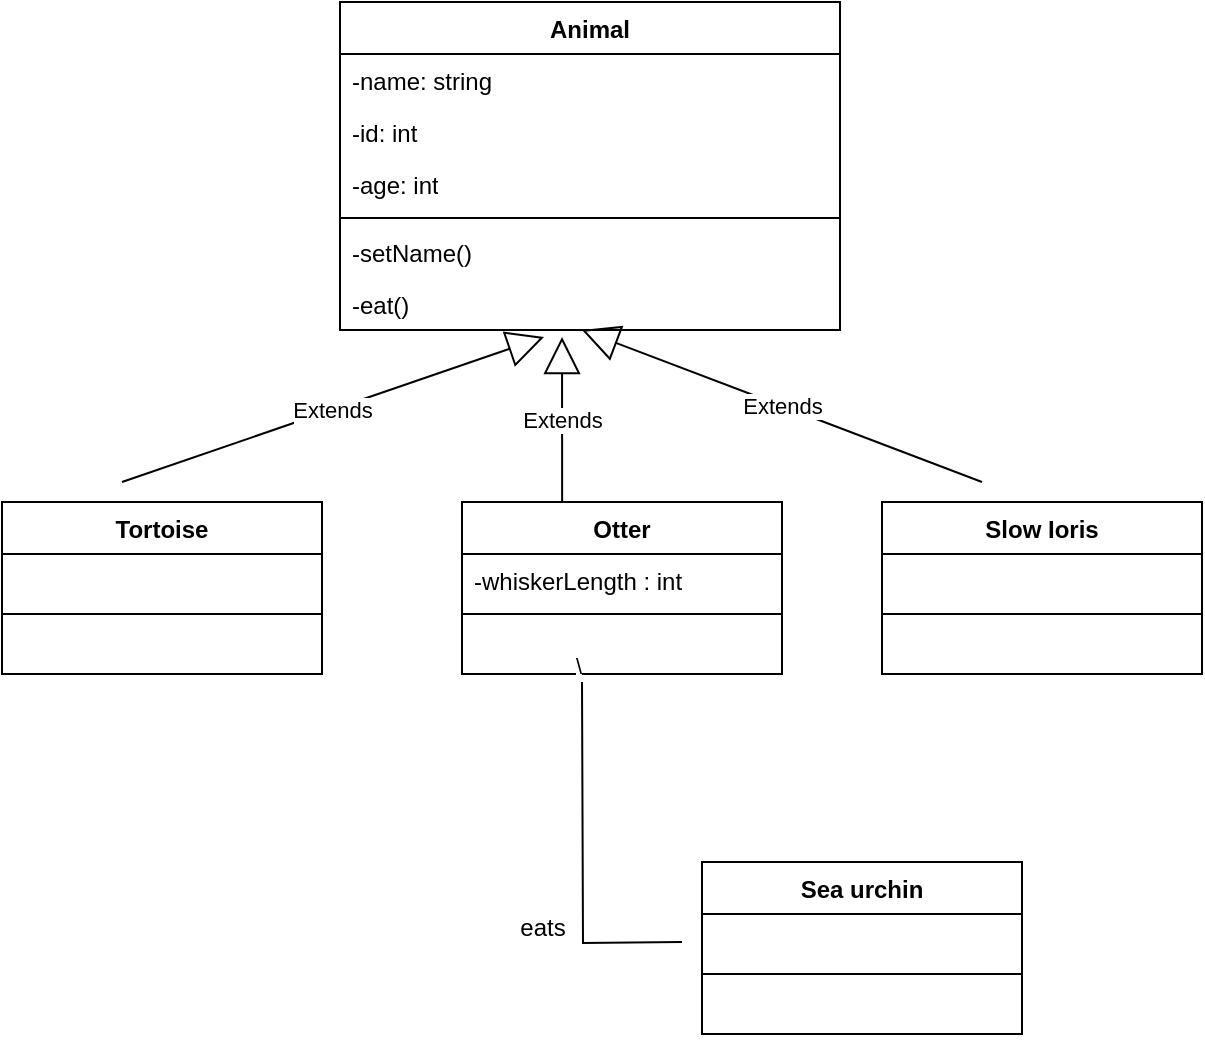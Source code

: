 <mxfile version="28.1.0">
  <diagram name="Page-1" id="Qp-QB70WZDjtmMocrP71">
    <mxGraphModel dx="1306" dy="1946" grid="1" gridSize="10" guides="1" tooltips="1" connect="1" arrows="1" fold="1" page="1" pageScale="1" pageWidth="827" pageHeight="1169" math="0" shadow="0">
      <root>
        <mxCell id="0" />
        <mxCell id="1" parent="0" />
        <mxCell id="hhGjmXkzxzYgpOtRVgji-1" value="Animal" style="swimlane;fontStyle=1;align=center;verticalAlign=top;childLayout=stackLayout;horizontal=1;startSize=26;horizontalStack=0;resizeParent=1;resizeParentMax=0;resizeLast=0;collapsible=1;marginBottom=0;whiteSpace=wrap;html=1;" vertex="1" parent="1">
          <mxGeometry x="289" y="-1160" width="250" height="164" as="geometry" />
        </mxCell>
        <mxCell id="hhGjmXkzxzYgpOtRVgji-2" value="-name: string&lt;table&gt;&lt;tbody&gt;&lt;tr&gt;&lt;td&gt;&lt;br&gt;&lt;/td&gt;&lt;/tr&gt;&lt;tr&gt;&lt;td&gt;&lt;br&gt;&lt;/td&gt;&lt;/tr&gt;&lt;tr&gt;&lt;td&gt;&lt;br&gt;&lt;/td&gt;&lt;/tr&gt;&lt;/tbody&gt;&lt;/table&gt;" style="text;strokeColor=none;fillColor=none;align=left;verticalAlign=top;spacingLeft=4;spacingRight=4;overflow=hidden;rotatable=0;points=[[0,0.5],[1,0.5]];portConstraint=eastwest;whiteSpace=wrap;html=1;" vertex="1" parent="hhGjmXkzxzYgpOtRVgji-1">
          <mxGeometry y="26" width="250" height="26" as="geometry" />
        </mxCell>
        <mxCell id="hhGjmXkzxzYgpOtRVgji-5" value="-id: int" style="text;strokeColor=none;fillColor=none;align=left;verticalAlign=top;spacingLeft=4;spacingRight=4;overflow=hidden;rotatable=0;points=[[0,0.5],[1,0.5]];portConstraint=eastwest;whiteSpace=wrap;html=1;" vertex="1" parent="hhGjmXkzxzYgpOtRVgji-1">
          <mxGeometry y="52" width="250" height="26" as="geometry" />
        </mxCell>
        <mxCell id="hhGjmXkzxzYgpOtRVgji-6" value="-age: int" style="text;strokeColor=none;fillColor=none;align=left;verticalAlign=top;spacingLeft=4;spacingRight=4;overflow=hidden;rotatable=0;points=[[0,0.5],[1,0.5]];portConstraint=eastwest;whiteSpace=wrap;html=1;" vertex="1" parent="hhGjmXkzxzYgpOtRVgji-1">
          <mxGeometry y="78" width="250" height="26" as="geometry" />
        </mxCell>
        <mxCell id="hhGjmXkzxzYgpOtRVgji-3" value="" style="line;strokeWidth=1;fillColor=none;align=left;verticalAlign=middle;spacingTop=-1;spacingLeft=3;spacingRight=3;rotatable=0;labelPosition=right;points=[];portConstraint=eastwest;strokeColor=inherit;" vertex="1" parent="hhGjmXkzxzYgpOtRVgji-1">
          <mxGeometry y="104" width="250" height="8" as="geometry" />
        </mxCell>
        <mxCell id="hhGjmXkzxzYgpOtRVgji-4" value="-setName()" style="text;strokeColor=none;fillColor=none;align=left;verticalAlign=top;spacingLeft=4;spacingRight=4;overflow=hidden;rotatable=0;points=[[0,0.5],[1,0.5]];portConstraint=eastwest;whiteSpace=wrap;html=1;" vertex="1" parent="hhGjmXkzxzYgpOtRVgji-1">
          <mxGeometry y="112" width="250" height="26" as="geometry" />
        </mxCell>
        <mxCell id="hhGjmXkzxzYgpOtRVgji-7" value="-eat()" style="text;strokeColor=none;fillColor=none;align=left;verticalAlign=top;spacingLeft=4;spacingRight=4;overflow=hidden;rotatable=0;points=[[0,0.5],[1,0.5]];portConstraint=eastwest;whiteSpace=wrap;html=1;" vertex="1" parent="hhGjmXkzxzYgpOtRVgji-1">
          <mxGeometry y="138" width="250" height="26" as="geometry" />
        </mxCell>
        <mxCell id="hhGjmXkzxzYgpOtRVgji-9" value="Tortoise" style="swimlane;fontStyle=1;align=center;verticalAlign=top;childLayout=stackLayout;horizontal=1;startSize=26;horizontalStack=0;resizeParent=1;resizeParentMax=0;resizeLast=0;collapsible=1;marginBottom=0;whiteSpace=wrap;html=1;" vertex="1" parent="1">
          <mxGeometry x="120" y="-910" width="160" height="86" as="geometry" />
        </mxCell>
        <mxCell id="hhGjmXkzxzYgpOtRVgji-10" value="&amp;nbsp;" style="text;strokeColor=none;fillColor=none;align=left;verticalAlign=top;spacingLeft=4;spacingRight=4;overflow=hidden;rotatable=0;points=[[0,0.5],[1,0.5]];portConstraint=eastwest;whiteSpace=wrap;html=1;" vertex="1" parent="hhGjmXkzxzYgpOtRVgji-9">
          <mxGeometry y="26" width="160" height="26" as="geometry" />
        </mxCell>
        <mxCell id="hhGjmXkzxzYgpOtRVgji-11" value="" style="line;strokeWidth=1;fillColor=none;align=left;verticalAlign=middle;spacingTop=-1;spacingLeft=3;spacingRight=3;rotatable=0;labelPosition=right;points=[];portConstraint=eastwest;strokeColor=inherit;" vertex="1" parent="hhGjmXkzxzYgpOtRVgji-9">
          <mxGeometry y="52" width="160" height="8" as="geometry" />
        </mxCell>
        <mxCell id="hhGjmXkzxzYgpOtRVgji-12" value="&amp;nbsp;" style="text;strokeColor=none;fillColor=none;align=left;verticalAlign=top;spacingLeft=4;spacingRight=4;overflow=hidden;rotatable=0;points=[[0,0.5],[1,0.5]];portConstraint=eastwest;whiteSpace=wrap;html=1;" vertex="1" parent="hhGjmXkzxzYgpOtRVgji-9">
          <mxGeometry y="60" width="160" height="26" as="geometry" />
        </mxCell>
        <mxCell id="hhGjmXkzxzYgpOtRVgji-13" value="Otter" style="swimlane;fontStyle=1;align=center;verticalAlign=top;childLayout=stackLayout;horizontal=1;startSize=26;horizontalStack=0;resizeParent=1;resizeParentMax=0;resizeLast=0;collapsible=1;marginBottom=0;whiteSpace=wrap;html=1;" vertex="1" parent="1">
          <mxGeometry x="350" y="-910" width="160" height="86" as="geometry" />
        </mxCell>
        <mxCell id="hhGjmXkzxzYgpOtRVgji-14" value="-whiskerLength : int" style="text;strokeColor=none;fillColor=none;align=left;verticalAlign=top;spacingLeft=4;spacingRight=4;overflow=hidden;rotatable=0;points=[[0,0.5],[1,0.5]];portConstraint=eastwest;whiteSpace=wrap;html=1;" vertex="1" parent="hhGjmXkzxzYgpOtRVgji-13">
          <mxGeometry y="26" width="160" height="26" as="geometry" />
        </mxCell>
        <mxCell id="hhGjmXkzxzYgpOtRVgji-15" value="" style="line;strokeWidth=1;fillColor=none;align=left;verticalAlign=middle;spacingTop=-1;spacingLeft=3;spacingRight=3;rotatable=0;labelPosition=right;points=[];portConstraint=eastwest;strokeColor=inherit;" vertex="1" parent="hhGjmXkzxzYgpOtRVgji-13">
          <mxGeometry y="52" width="160" height="8" as="geometry" />
        </mxCell>
        <mxCell id="hhGjmXkzxzYgpOtRVgji-16" value="&amp;nbsp;" style="text;strokeColor=none;fillColor=none;align=left;verticalAlign=top;spacingLeft=4;spacingRight=4;overflow=hidden;rotatable=0;points=[[0,0.5],[1,0.5]];portConstraint=eastwest;whiteSpace=wrap;html=1;" vertex="1" parent="hhGjmXkzxzYgpOtRVgji-13">
          <mxGeometry y="60" width="160" height="26" as="geometry" />
        </mxCell>
        <mxCell id="hhGjmXkzxzYgpOtRVgji-17" value="Slow Ioris" style="swimlane;fontStyle=1;align=center;verticalAlign=top;childLayout=stackLayout;horizontal=1;startSize=26;horizontalStack=0;resizeParent=1;resizeParentMax=0;resizeLast=0;collapsible=1;marginBottom=0;whiteSpace=wrap;html=1;" vertex="1" parent="1">
          <mxGeometry x="560" y="-910" width="160" height="86" as="geometry" />
        </mxCell>
        <mxCell id="hhGjmXkzxzYgpOtRVgji-18" value="&amp;nbsp;" style="text;strokeColor=none;fillColor=none;align=left;verticalAlign=top;spacingLeft=4;spacingRight=4;overflow=hidden;rotatable=0;points=[[0,0.5],[1,0.5]];portConstraint=eastwest;whiteSpace=wrap;html=1;" vertex="1" parent="hhGjmXkzxzYgpOtRVgji-17">
          <mxGeometry y="26" width="160" height="26" as="geometry" />
        </mxCell>
        <mxCell id="hhGjmXkzxzYgpOtRVgji-19" value="" style="line;strokeWidth=1;fillColor=none;align=left;verticalAlign=middle;spacingTop=-1;spacingLeft=3;spacingRight=3;rotatable=0;labelPosition=right;points=[];portConstraint=eastwest;strokeColor=inherit;" vertex="1" parent="hhGjmXkzxzYgpOtRVgji-17">
          <mxGeometry y="52" width="160" height="8" as="geometry" />
        </mxCell>
        <mxCell id="hhGjmXkzxzYgpOtRVgji-20" value="&amp;nbsp;" style="text;strokeColor=none;fillColor=none;align=left;verticalAlign=top;spacingLeft=4;spacingRight=4;overflow=hidden;rotatable=0;points=[[0,0.5],[1,0.5]];portConstraint=eastwest;whiteSpace=wrap;html=1;" vertex="1" parent="hhGjmXkzxzYgpOtRVgji-17">
          <mxGeometry y="60" width="160" height="26" as="geometry" />
        </mxCell>
        <mxCell id="hhGjmXkzxzYgpOtRVgji-21" value="Extends" style="endArrow=block;endSize=16;endFill=0;html=1;rounded=0;entryX=0.408;entryY=1.135;entryDx=0;entryDy=0;entryPerimeter=0;" edge="1" parent="1" target="hhGjmXkzxzYgpOtRVgji-7">
          <mxGeometry width="160" relative="1" as="geometry">
            <mxPoint x="180" y="-920" as="sourcePoint" />
            <mxPoint x="340" y="-940" as="targetPoint" />
          </mxGeometry>
        </mxCell>
        <mxCell id="hhGjmXkzxzYgpOtRVgji-22" value="Extends" style="endArrow=block;endSize=16;endFill=0;html=1;rounded=0;entryX=0.444;entryY=1.135;entryDx=0;entryDy=0;entryPerimeter=0;exitX=0.313;exitY=0;exitDx=0;exitDy=0;exitPerimeter=0;" edge="1" parent="1" source="hhGjmXkzxzYgpOtRVgji-13" target="hhGjmXkzxzYgpOtRVgji-7">
          <mxGeometry width="160" relative="1" as="geometry">
            <mxPoint x="390" y="-940" as="sourcePoint" />
            <mxPoint x="550" y="-940" as="targetPoint" />
          </mxGeometry>
        </mxCell>
        <mxCell id="hhGjmXkzxzYgpOtRVgji-23" value="Extends" style="endArrow=block;endSize=16;endFill=0;html=1;rounded=0;entryX=0.444;entryY=1.135;entryDx=0;entryDy=0;entryPerimeter=0;" edge="1" parent="1">
          <mxGeometry width="160" relative="1" as="geometry">
            <mxPoint x="610" y="-920" as="sourcePoint" />
            <mxPoint x="410" y="-996" as="targetPoint" />
          </mxGeometry>
        </mxCell>
        <mxCell id="hhGjmXkzxzYgpOtRVgji-24" value="Sea urchin" style="swimlane;fontStyle=1;align=center;verticalAlign=top;childLayout=stackLayout;horizontal=1;startSize=26;horizontalStack=0;resizeParent=1;resizeParentMax=0;resizeLast=0;collapsible=1;marginBottom=0;whiteSpace=wrap;html=1;" vertex="1" parent="1">
          <mxGeometry x="470" y="-730" width="160" height="86" as="geometry" />
        </mxCell>
        <mxCell id="hhGjmXkzxzYgpOtRVgji-25" value="&amp;nbsp;" style="text;strokeColor=none;fillColor=none;align=left;verticalAlign=top;spacingLeft=4;spacingRight=4;overflow=hidden;rotatable=0;points=[[0,0.5],[1,0.5]];portConstraint=eastwest;whiteSpace=wrap;html=1;" vertex="1" parent="hhGjmXkzxzYgpOtRVgji-24">
          <mxGeometry y="26" width="160" height="26" as="geometry" />
        </mxCell>
        <mxCell id="hhGjmXkzxzYgpOtRVgji-26" value="" style="line;strokeWidth=1;fillColor=none;align=left;verticalAlign=middle;spacingTop=-1;spacingLeft=3;spacingRight=3;rotatable=0;labelPosition=right;points=[];portConstraint=eastwest;strokeColor=inherit;" vertex="1" parent="hhGjmXkzxzYgpOtRVgji-24">
          <mxGeometry y="52" width="160" height="8" as="geometry" />
        </mxCell>
        <mxCell id="hhGjmXkzxzYgpOtRVgji-27" value="&amp;nbsp;" style="text;strokeColor=none;fillColor=none;align=left;verticalAlign=top;spacingLeft=4;spacingRight=4;overflow=hidden;rotatable=0;points=[[0,0.5],[1,0.5]];portConstraint=eastwest;whiteSpace=wrap;html=1;" vertex="1" parent="hhGjmXkzxzYgpOtRVgji-24">
          <mxGeometry y="60" width="160" height="26" as="geometry" />
        </mxCell>
        <mxCell id="hhGjmXkzxzYgpOtRVgji-28" value="" style="endArrow=none;html=1;edgeStyle=orthogonalEdgeStyle;rounded=0;" edge="1" parent="1">
          <mxGeometry relative="1" as="geometry">
            <mxPoint x="460" y="-690" as="sourcePoint" />
            <mxPoint x="410" y="-820" as="targetPoint" />
          </mxGeometry>
        </mxCell>
        <mxCell id="hhGjmXkzxzYgpOtRVgji-30" value="\" style="edgeLabel;resizable=0;html=1;align=right;verticalAlign=bottom;" connectable="0" vertex="1" parent="hhGjmXkzxzYgpOtRVgji-28">
          <mxGeometry x="1" relative="1" as="geometry" />
        </mxCell>
        <mxCell id="hhGjmXkzxzYgpOtRVgji-31" value="eats" style="text;html=1;align=center;verticalAlign=middle;resizable=0;points=[];autosize=1;strokeColor=none;fillColor=none;" vertex="1" parent="1">
          <mxGeometry x="365" y="-712" width="50" height="30" as="geometry" />
        </mxCell>
      </root>
    </mxGraphModel>
  </diagram>
</mxfile>
